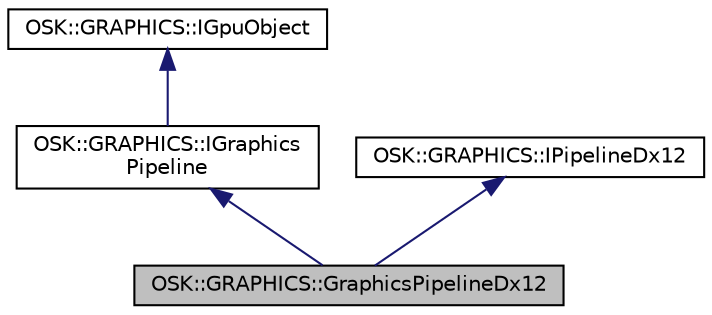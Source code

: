 digraph "OSK::GRAPHICS::GraphicsPipelineDx12"
{
 // LATEX_PDF_SIZE
  edge [fontname="Helvetica",fontsize="10",labelfontname="Helvetica",labelfontsize="10"];
  node [fontname="Helvetica",fontsize="10",shape=record];
  Node1 [label="OSK::GRAPHICS::GraphicsPipelineDx12",height=0.2,width=0.4,color="black", fillcolor="grey75", style="filled", fontcolor="black",tooltip=" "];
  Node2 -> Node1 [dir="back",color="midnightblue",fontsize="10",style="solid"];
  Node2 [label="OSK::GRAPHICS::IGraphics\lPipeline",height=0.2,width=0.4,color="black", fillcolor="white", style="filled",URL="$class_o_s_k_1_1_g_r_a_p_h_i_c_s_1_1_i_graphics_pipeline.html",tooltip="El graphics pipeline es el encargado de transformar los modelos 3D en una imagen final...."];
  Node3 -> Node2 [dir="back",color="midnightblue",fontsize="10",style="solid"];
  Node3 [label="OSK::GRAPHICS::IGpuObject",height=0.2,width=0.4,color="black", fillcolor="white", style="filled",URL="$class_o_s_k_1_1_g_r_a_p_h_i_c_s_1_1_i_gpu_object.html",tooltip="Interfaz común para los objetos almacenados en la CPU."];
  Node4 -> Node1 [dir="back",color="midnightblue",fontsize="10",style="solid"];
  Node4 [label="OSK::GRAPHICS::IPipelineDx12",height=0.2,width=0.4,color="black", fillcolor="white", style="filled",URL="$class_o_s_k_1_1_g_r_a_p_h_i_c_s_1_1_i_pipeline_dx12.html",tooltip="Clase base para todos los pipelines de DirectX 12."];
}
